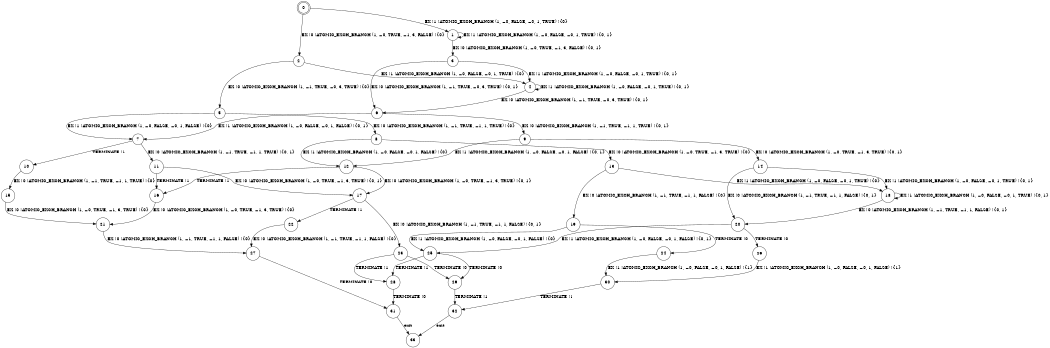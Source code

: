 digraph BCG {
size = "7, 10.5";
center = TRUE;
node [shape = circle];
0 [peripheries = 2];
0 -> 1 [label = "EX !1 !ATOMIC_EXCH_BRANCH (1, +0, FALSE, +0, 1, TRUE) !{0}"];
0 -> 2 [label = "EX !0 !ATOMIC_EXCH_BRANCH (1, +0, TRUE, +1, 3, FALSE) !{0}"];
1 -> 3 [label = "EX !0 !ATOMIC_EXCH_BRANCH (1, +0, TRUE, +1, 3, FALSE) !{0, 1}"];
1 -> 1 [label = "EX !1 !ATOMIC_EXCH_BRANCH (1, +0, FALSE, +0, 1, TRUE) !{0, 1}"];
2 -> 4 [label = "EX !1 !ATOMIC_EXCH_BRANCH (1, +0, FALSE, +0, 1, TRUE) !{0}"];
2 -> 5 [label = "EX !0 !ATOMIC_EXCH_BRANCH (1, +1, TRUE, +0, 3, TRUE) !{0}"];
3 -> 4 [label = "EX !1 !ATOMIC_EXCH_BRANCH (1, +0, FALSE, +0, 1, TRUE) !{0, 1}"];
3 -> 6 [label = "EX !0 !ATOMIC_EXCH_BRANCH (1, +1, TRUE, +0, 3, TRUE) !{0, 1}"];
4 -> 4 [label = "EX !1 !ATOMIC_EXCH_BRANCH (1, +0, FALSE, +0, 1, TRUE) !{0, 1}"];
4 -> 6 [label = "EX !0 !ATOMIC_EXCH_BRANCH (1, +1, TRUE, +0, 3, TRUE) !{0, 1}"];
5 -> 7 [label = "EX !1 !ATOMIC_EXCH_BRANCH (1, +0, FALSE, +0, 1, FALSE) !{0}"];
5 -> 8 [label = "EX !0 !ATOMIC_EXCH_BRANCH (1, +1, TRUE, +1, 1, TRUE) !{0}"];
6 -> 7 [label = "EX !1 !ATOMIC_EXCH_BRANCH (1, +0, FALSE, +0, 1, FALSE) !{0, 1}"];
6 -> 9 [label = "EX !0 !ATOMIC_EXCH_BRANCH (1, +1, TRUE, +1, 1, TRUE) !{0, 1}"];
7 -> 10 [label = "TERMINATE !1"];
7 -> 11 [label = "EX !0 !ATOMIC_EXCH_BRANCH (1, +1, TRUE, +1, 1, TRUE) !{0, 1}"];
8 -> 12 [label = "EX !1 !ATOMIC_EXCH_BRANCH (1, +0, FALSE, +0, 1, FALSE) !{0}"];
8 -> 13 [label = "EX !0 !ATOMIC_EXCH_BRANCH (1, +0, TRUE, +1, 3, TRUE) !{0}"];
9 -> 12 [label = "EX !1 !ATOMIC_EXCH_BRANCH (1, +0, FALSE, +0, 1, FALSE) !{0, 1}"];
9 -> 14 [label = "EX !0 !ATOMIC_EXCH_BRANCH (1, +0, TRUE, +1, 3, TRUE) !{0, 1}"];
10 -> 15 [label = "EX !0 !ATOMIC_EXCH_BRANCH (1, +1, TRUE, +1, 1, TRUE) !{0}"];
11 -> 16 [label = "TERMINATE !1"];
11 -> 17 [label = "EX !0 !ATOMIC_EXCH_BRANCH (1, +0, TRUE, +1, 3, TRUE) !{0, 1}"];
12 -> 16 [label = "TERMINATE !1"];
12 -> 17 [label = "EX !0 !ATOMIC_EXCH_BRANCH (1, +0, TRUE, +1, 3, TRUE) !{0, 1}"];
13 -> 18 [label = "EX !1 !ATOMIC_EXCH_BRANCH (1, +0, FALSE, +0, 1, TRUE) !{0}"];
13 -> 19 [label = "EX !0 !ATOMIC_EXCH_BRANCH (1, +1, TRUE, +1, 1, FALSE) !{0}"];
14 -> 18 [label = "EX !1 !ATOMIC_EXCH_BRANCH (1, +0, FALSE, +0, 1, TRUE) !{0, 1}"];
14 -> 20 [label = "EX !0 !ATOMIC_EXCH_BRANCH (1, +1, TRUE, +1, 1, FALSE) !{0, 1}"];
15 -> 21 [label = "EX !0 !ATOMIC_EXCH_BRANCH (1, +0, TRUE, +1, 3, TRUE) !{0}"];
16 -> 21 [label = "EX !0 !ATOMIC_EXCH_BRANCH (1, +0, TRUE, +1, 3, TRUE) !{0}"];
17 -> 22 [label = "TERMINATE !1"];
17 -> 23 [label = "EX !0 !ATOMIC_EXCH_BRANCH (1, +1, TRUE, +1, 1, FALSE) !{0, 1}"];
18 -> 18 [label = "EX !1 !ATOMIC_EXCH_BRANCH (1, +0, FALSE, +0, 1, TRUE) !{0, 1}"];
18 -> 20 [label = "EX !0 !ATOMIC_EXCH_BRANCH (1, +1, TRUE, +1, 1, FALSE) !{0, 1}"];
19 -> 24 [label = "TERMINATE !0"];
19 -> 25 [label = "EX !1 !ATOMIC_EXCH_BRANCH (1, +0, FALSE, +0, 1, FALSE) !{0}"];
20 -> 26 [label = "TERMINATE !0"];
20 -> 25 [label = "EX !1 !ATOMIC_EXCH_BRANCH (1, +0, FALSE, +0, 1, FALSE) !{0, 1}"];
21 -> 27 [label = "EX !0 !ATOMIC_EXCH_BRANCH (1, +1, TRUE, +1, 1, FALSE) !{0}"];
22 -> 27 [label = "EX !0 !ATOMIC_EXCH_BRANCH (1, +1, TRUE, +1, 1, FALSE) !{0}"];
23 -> 28 [label = "TERMINATE !1"];
23 -> 29 [label = "TERMINATE !0"];
24 -> 30 [label = "EX !1 !ATOMIC_EXCH_BRANCH (1, +0, FALSE, +0, 1, FALSE) !{1}"];
25 -> 28 [label = "TERMINATE !1"];
25 -> 29 [label = "TERMINATE !0"];
26 -> 30 [label = "EX !1 !ATOMIC_EXCH_BRANCH (1, +0, FALSE, +0, 1, FALSE) !{1}"];
27 -> 31 [label = "TERMINATE !0"];
28 -> 31 [label = "TERMINATE !0"];
29 -> 32 [label = "TERMINATE !1"];
30 -> 32 [label = "TERMINATE !1"];
31 -> 33 [label = "exit"];
32 -> 33 [label = "exit"];
}
